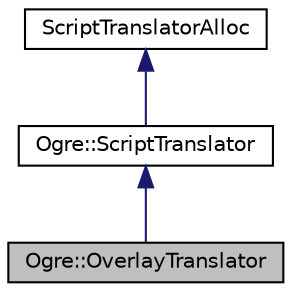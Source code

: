 digraph "Ogre::OverlayTranslator"
{
  bgcolor="transparent";
  edge [fontname="Helvetica",fontsize="10",labelfontname="Helvetica",labelfontsize="10"];
  node [fontname="Helvetica",fontsize="10",shape=record];
  Node0 [label="Ogre::OverlayTranslator",height=0.2,width=0.4,color="black", fillcolor="grey75", style="filled", fontcolor="black"];
  Node1 -> Node0 [dir="back",color="midnightblue",fontsize="10",style="solid",fontname="Helvetica"];
  Node1 [label="Ogre::ScriptTranslator",height=0.2,width=0.4,color="black",URL="$class_ogre_1_1_script_translator.html",tooltip="This class translates script AST (abstract syntax tree) into Ogre resources. "];
  Node2 -> Node1 [dir="back",color="midnightblue",fontsize="10",style="solid",fontname="Helvetica"];
  Node2 [label="ScriptTranslatorAlloc",height=0.2,width=0.4,color="black",URL="$class_ogre_1_1_allocated_object.html"];
}

